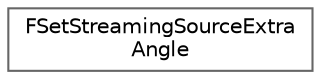 digraph "Graphical Class Hierarchy"
{
 // INTERACTIVE_SVG=YES
 // LATEX_PDF_SIZE
  bgcolor="transparent";
  edge [fontname=Helvetica,fontsize=10,labelfontname=Helvetica,labelfontsize=10];
  node [fontname=Helvetica,fontsize=10,shape=box,height=0.2,width=0.4];
  rankdir="LR";
  Node0 [id="Node000000",label="FSetStreamingSourceExtra\lAngle",height=0.2,width=0.4,color="grey40", fillcolor="white", style="filled",URL="$d7/dd8/structFSetStreamingSourceExtraAngle.html",tooltip=" "];
}

